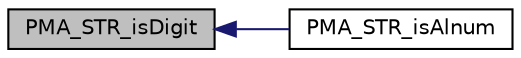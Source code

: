 digraph G
{
  edge [fontname="Helvetica",fontsize="10",labelfontname="Helvetica",labelfontsize="10"];
  node [fontname="Helvetica",fontsize="10",shape=record];
  rankdir="LR";
  Node1 [label="PMA_STR_isDigit",height=0.2,width=0.4,color="black", fillcolor="grey75", style="filled" fontcolor="black"];
  Node1 -> Node2 [dir="back",color="midnightblue",fontsize="10",style="solid",fontname="Helvetica"];
  Node2 [label="PMA_STR_isAlnum",height=0.2,width=0.4,color="black", fillcolor="white", style="filled",URL="$string__type__native_8lib_8php.html#a445cc2268e189e5e87b02d303d5945e4",tooltip="Checks if a character is an alphanumeric one."];
}
